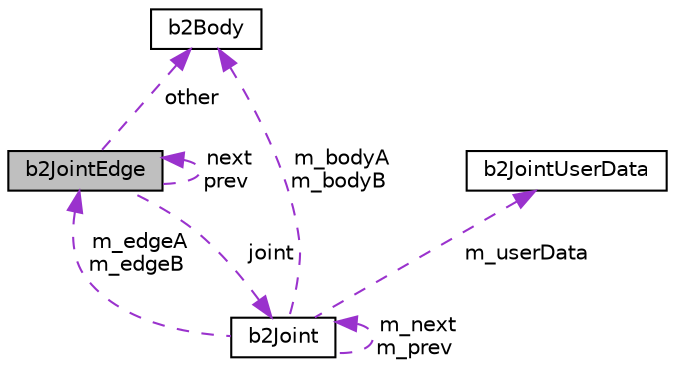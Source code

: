 digraph "b2JointEdge"
{
 // LATEX_PDF_SIZE
  edge [fontname="Helvetica",fontsize="10",labelfontname="Helvetica",labelfontsize="10"];
  node [fontname="Helvetica",fontsize="10",shape=record];
  Node1 [label="b2JointEdge",height=0.2,width=0.4,color="black", fillcolor="grey75", style="filled", fontcolor="black",tooltip=" "];
  Node2 -> Node1 [dir="back",color="darkorchid3",fontsize="10",style="dashed",label=" other" ];
  Node2 [label="b2Body",height=0.2,width=0.4,color="black", fillcolor="white", style="filled",URL="$classb2Body.html",tooltip="A rigid body. These are created via b2World::CreateBody."];
  Node1 -> Node1 [dir="back",color="darkorchid3",fontsize="10",style="dashed",label=" next\nprev" ];
  Node3 -> Node1 [dir="back",color="darkorchid3",fontsize="10",style="dashed",label=" joint" ];
  Node3 [label="b2Joint",height=0.2,width=0.4,color="black", fillcolor="white", style="filled",URL="$classb2Joint.html",tooltip=" "];
  Node2 -> Node3 [dir="back",color="darkorchid3",fontsize="10",style="dashed",label=" m_bodyA\nm_bodyB" ];
  Node1 -> Node3 [dir="back",color="darkorchid3",fontsize="10",style="dashed",label=" m_edgeA\nm_edgeB" ];
  Node3 -> Node3 [dir="back",color="darkorchid3",fontsize="10",style="dashed",label=" m_next\nm_prev" ];
  Node4 -> Node3 [dir="back",color="darkorchid3",fontsize="10",style="dashed",label=" m_userData" ];
  Node4 [label="b2JointUserData",height=0.2,width=0.4,color="black", fillcolor="white", style="filled",URL="$structb2JointUserData.html",tooltip="You can define this to inject whatever data you want in b2Joint."];
}
